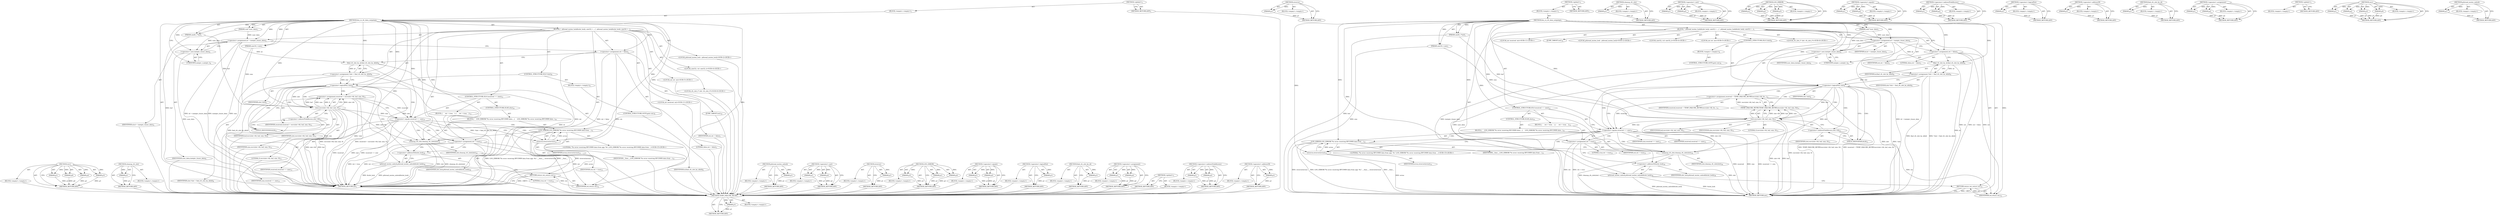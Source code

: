 digraph "pthread_mutex_unlock" {
vulnerable_118 [label=<(METHOD,recv)>];
vulnerable_119 [label=<(PARAM,p1)>];
vulnerable_120 [label=<(PARAM,p2)>];
vulnerable_121 [label=<(PARAM,p3)>];
vulnerable_122 [label=<(PARAM,p4)>];
vulnerable_123 [label=<(BLOCK,&lt;empty&gt;,&lt;empty&gt;)>];
vulnerable_124 [label=<(METHOD_RETURN,ANY)>];
vulnerable_145 [label=<(METHOD,cleanup_rfc_slot)>];
vulnerable_146 [label=<(PARAM,p1)>];
vulnerable_147 [label=<(BLOCK,&lt;empty&gt;,&lt;empty&gt;)>];
vulnerable_148 [label=<(METHOD_RETURN,ANY)>];
vulnerable_6 [label=<(METHOD,&lt;global&gt;)<SUB>1</SUB>>];
vulnerable_7 [label=<(BLOCK,&lt;empty&gt;,&lt;empty&gt;)<SUB>1</SUB>>];
vulnerable_8 [label=<(METHOD,bta_co_rfc_data_outgoing)<SUB>1</SUB>>];
vulnerable_9 [label=<(PARAM,void *user_data)<SUB>1</SUB>>];
vulnerable_10 [label=<(PARAM,uint8_t *buf)<SUB>1</SUB>>];
vulnerable_11 [label=<(PARAM,uint16_t size)<SUB>1</SUB>>];
vulnerable_12 [label=<(BLOCK,{
  pthread_mutex_lock(&amp;slot_lock);

 uint32_t ...,{
  pthread_mutex_lock(&amp;slot_lock);

 uint32_t ...)<SUB>1</SUB>>];
vulnerable_13 [label="<(LOCAL,pthread_mutex_lock : pthread_mutex_lock)<SUB>2</SUB>>"];
vulnerable_14 [label="<(LOCAL,uint32_t id: uint32_t)<SUB>4</SUB>>"];
vulnerable_15 [label=<(&lt;operator&gt;.assignment,id = (uintptr_t)user_data)<SUB>4</SUB>>];
vulnerable_16 [label=<(IDENTIFIER,id,id = (uintptr_t)user_data)<SUB>4</SUB>>];
vulnerable_17 [label=<(&lt;operator&gt;.cast,(uintptr_t)user_data)<SUB>4</SUB>>];
vulnerable_18 [label=<(UNKNOWN,uintptr_t,uintptr_t)<SUB>4</SUB>>];
vulnerable_19 [label=<(IDENTIFIER,user_data,(uintptr_t)user_data)<SUB>4</SUB>>];
vulnerable_20 [label="<(LOCAL,int ret: int)<SUB>5</SUB>>"];
vulnerable_21 [label=<(&lt;operator&gt;.assignment,ret = false)<SUB>5</SUB>>];
vulnerable_22 [label=<(IDENTIFIER,ret,ret = false)<SUB>5</SUB>>];
vulnerable_23 [label=<(LITERAL,false,ret = false)<SUB>5</SUB>>];
vulnerable_24 [label="<(LOCAL,rfc_slot_t* slot: rfc_slot_t*)<SUB>6</SUB>>"];
vulnerable_25 [label=<(&lt;operator&gt;.assignment,*slot = find_rfc_slot_by_id(id))<SUB>6</SUB>>];
vulnerable_26 [label=<(IDENTIFIER,slot,*slot = find_rfc_slot_by_id(id))<SUB>6</SUB>>];
vulnerable_27 [label=<(find_rfc_slot_by_id,find_rfc_slot_by_id(id))<SUB>6</SUB>>];
vulnerable_28 [label=<(IDENTIFIER,id,find_rfc_slot_by_id(id))<SUB>6</SUB>>];
vulnerable_29 [label=<(CONTROL_STRUCTURE,IF,if (!slot))<SUB>8</SUB>>];
vulnerable_30 [label=<(&lt;operator&gt;.logicalNot,!slot)<SUB>8</SUB>>];
vulnerable_31 [label=<(IDENTIFIER,slot,!slot)<SUB>8</SUB>>];
vulnerable_32 [label=<(BLOCK,&lt;empty&gt;,&lt;empty&gt;)<SUB>9</SUB>>];
vulnerable_33 [label=<(CONTROL_STRUCTURE,GOTO,goto out;)<SUB>9</SUB>>];
vulnerable_34 [label="<(LOCAL,int received: int)<SUB>11</SUB>>"];
vulnerable_35 [label=<(&lt;operator&gt;.assignment,received = recv(slot-&gt;fd, buf, size, 0))<SUB>11</SUB>>];
vulnerable_36 [label=<(IDENTIFIER,received,received = recv(slot-&gt;fd, buf, size, 0))<SUB>11</SUB>>];
vulnerable_37 [label=<(recv,recv(slot-&gt;fd, buf, size, 0))<SUB>11</SUB>>];
vulnerable_38 [label=<(&lt;operator&gt;.indirectFieldAccess,slot-&gt;fd)<SUB>11</SUB>>];
vulnerable_39 [label=<(IDENTIFIER,slot,recv(slot-&gt;fd, buf, size, 0))<SUB>11</SUB>>];
vulnerable_40 [label=<(FIELD_IDENTIFIER,fd,fd)<SUB>11</SUB>>];
vulnerable_41 [label=<(IDENTIFIER,buf,recv(slot-&gt;fd, buf, size, 0))<SUB>11</SUB>>];
vulnerable_42 [label=<(IDENTIFIER,size,recv(slot-&gt;fd, buf, size, 0))<SUB>11</SUB>>];
vulnerable_43 [label=<(LITERAL,0,recv(slot-&gt;fd, buf, size, 0))<SUB>11</SUB>>];
vulnerable_44 [label=<(CONTROL_STRUCTURE,IF,if (received == size))<SUB>12</SUB>>];
vulnerable_45 [label=<(&lt;operator&gt;.equals,received == size)<SUB>12</SUB>>];
vulnerable_46 [label=<(IDENTIFIER,received,received == size)<SUB>12</SUB>>];
vulnerable_47 [label=<(IDENTIFIER,size,received == size)<SUB>12</SUB>>];
vulnerable_48 [label=<(BLOCK,{
     ret = true;
   },{
     ret = true;
   })<SUB>12</SUB>>];
vulnerable_49 [label=<(&lt;operator&gt;.assignment,ret = true)<SUB>13</SUB>>];
vulnerable_50 [label=<(IDENTIFIER,ret,ret = true)<SUB>13</SUB>>];
vulnerable_51 [label=<(LITERAL,true,ret = true)<SUB>13</SUB>>];
vulnerable_52 [label=<(CONTROL_STRUCTURE,ELSE,else)<SUB>14</SUB>>];
vulnerable_53 [label=<(BLOCK,{
    LOG_ERROR(&quot;%s error receiving RFCOMM data...,{
    LOG_ERROR(&quot;%s error receiving RFCOMM data...)<SUB>14</SUB>>];
vulnerable_54 [label=<(LOG_ERROR,LOG_ERROR(&quot;%s error receiving RFCOMM data from ...)<SUB>15</SUB>>];
vulnerable_55 [label="<(LITERAL,&quot;%s error receiving RFCOMM data from app: %s&quot;,LOG_ERROR(&quot;%s error receiving RFCOMM data from ...)<SUB>15</SUB>>"];
vulnerable_56 [label=<(IDENTIFIER,__func__,LOG_ERROR(&quot;%s error receiving RFCOMM data from ...)<SUB>15</SUB>>];
vulnerable_57 [label=<(strerror,strerror(errno))<SUB>15</SUB>>];
vulnerable_58 [label=<(IDENTIFIER,errno,strerror(errno))<SUB>15</SUB>>];
vulnerable_59 [label=<(cleanup_rfc_slot,cleanup_rfc_slot(slot))<SUB>16</SUB>>];
vulnerable_60 [label=<(IDENTIFIER,slot,cleanup_rfc_slot(slot))<SUB>16</SUB>>];
vulnerable_61 [label=<(JUMP_TARGET,out)<SUB>19</SUB>>];
vulnerable_62 [label=<(pthread_mutex_unlock,pthread_mutex_unlock(&amp;slot_lock))<SUB>20</SUB>>];
vulnerable_63 [label=<(&lt;operator&gt;.addressOf,&amp;slot_lock)<SUB>20</SUB>>];
vulnerable_64 [label=<(IDENTIFIER,slot_lock,pthread_mutex_unlock(&amp;slot_lock))<SUB>20</SUB>>];
vulnerable_65 [label=<(RETURN,return ret;,return ret;)<SUB>21</SUB>>];
vulnerable_66 [label=<(IDENTIFIER,ret,return ret;)<SUB>21</SUB>>];
vulnerable_67 [label=<(METHOD_RETURN,int)<SUB>1</SUB>>];
vulnerable_69 [label=<(METHOD_RETURN,ANY)<SUB>1</SUB>>];
vulnerable_149 [label=<(METHOD,pthread_mutex_unlock)>];
vulnerable_150 [label=<(PARAM,p1)>];
vulnerable_151 [label=<(BLOCK,&lt;empty&gt;,&lt;empty&gt;)>];
vulnerable_152 [label=<(METHOD_RETURN,ANY)>];
vulnerable_105 [label=<(METHOD,&lt;operator&gt;.cast)>];
vulnerable_106 [label=<(PARAM,p1)>];
vulnerable_107 [label=<(PARAM,p2)>];
vulnerable_108 [label=<(BLOCK,&lt;empty&gt;,&lt;empty&gt;)>];
vulnerable_109 [label=<(METHOD_RETURN,ANY)>];
vulnerable_141 [label=<(METHOD,strerror)>];
vulnerable_142 [label=<(PARAM,p1)>];
vulnerable_143 [label=<(BLOCK,&lt;empty&gt;,&lt;empty&gt;)>];
vulnerable_144 [label=<(METHOD_RETURN,ANY)>];
vulnerable_135 [label=<(METHOD,LOG_ERROR)>];
vulnerable_136 [label=<(PARAM,p1)>];
vulnerable_137 [label=<(PARAM,p2)>];
vulnerable_138 [label=<(PARAM,p3)>];
vulnerable_139 [label=<(BLOCK,&lt;empty&gt;,&lt;empty&gt;)>];
vulnerable_140 [label=<(METHOD_RETURN,ANY)>];
vulnerable_130 [label=<(METHOD,&lt;operator&gt;.equals)>];
vulnerable_131 [label=<(PARAM,p1)>];
vulnerable_132 [label=<(PARAM,p2)>];
vulnerable_133 [label=<(BLOCK,&lt;empty&gt;,&lt;empty&gt;)>];
vulnerable_134 [label=<(METHOD_RETURN,ANY)>];
vulnerable_114 [label=<(METHOD,&lt;operator&gt;.logicalNot)>];
vulnerable_115 [label=<(PARAM,p1)>];
vulnerable_116 [label=<(BLOCK,&lt;empty&gt;,&lt;empty&gt;)>];
vulnerable_117 [label=<(METHOD_RETURN,ANY)>];
vulnerable_110 [label=<(METHOD,find_rfc_slot_by_id)>];
vulnerable_111 [label=<(PARAM,p1)>];
vulnerable_112 [label=<(BLOCK,&lt;empty&gt;,&lt;empty&gt;)>];
vulnerable_113 [label=<(METHOD_RETURN,ANY)>];
vulnerable_100 [label=<(METHOD,&lt;operator&gt;.assignment)>];
vulnerable_101 [label=<(PARAM,p1)>];
vulnerable_102 [label=<(PARAM,p2)>];
vulnerable_103 [label=<(BLOCK,&lt;empty&gt;,&lt;empty&gt;)>];
vulnerable_104 [label=<(METHOD_RETURN,ANY)>];
vulnerable_94 [label=<(METHOD,&lt;global&gt;)<SUB>1</SUB>>];
vulnerable_95 [label=<(BLOCK,&lt;empty&gt;,&lt;empty&gt;)>];
vulnerable_96 [label=<(METHOD_RETURN,ANY)>];
vulnerable_125 [label=<(METHOD,&lt;operator&gt;.indirectFieldAccess)>];
vulnerable_126 [label=<(PARAM,p1)>];
vulnerable_127 [label=<(PARAM,p2)>];
vulnerable_128 [label=<(BLOCK,&lt;empty&gt;,&lt;empty&gt;)>];
vulnerable_129 [label=<(METHOD_RETURN,ANY)>];
vulnerable_153 [label=<(METHOD,&lt;operator&gt;.addressOf)>];
vulnerable_154 [label=<(PARAM,p1)>];
vulnerable_155 [label=<(BLOCK,&lt;empty&gt;,&lt;empty&gt;)>];
vulnerable_156 [label=<(METHOD_RETURN,ANY)>];
fixed_119 [label=<(METHOD,TEMP_FAILURE_RETRY)>];
fixed_120 [label=<(PARAM,p1)>];
fixed_121 [label=<(BLOCK,&lt;empty&gt;,&lt;empty&gt;)>];
fixed_122 [label=<(METHOD_RETURN,ANY)>];
fixed_146 [label=<(METHOD,strerror)>];
fixed_147 [label=<(PARAM,p1)>];
fixed_148 [label=<(BLOCK,&lt;empty&gt;,&lt;empty&gt;)>];
fixed_149 [label=<(METHOD_RETURN,ANY)>];
fixed_6 [label=<(METHOD,&lt;global&gt;)<SUB>1</SUB>>];
fixed_7 [label=<(BLOCK,&lt;empty&gt;,&lt;empty&gt;)<SUB>1</SUB>>];
fixed_8 [label=<(METHOD,bta_co_rfc_data_outgoing)<SUB>1</SUB>>];
fixed_9 [label=<(PARAM,void *user_data)<SUB>1</SUB>>];
fixed_10 [label=<(PARAM,uint8_t *buf)<SUB>1</SUB>>];
fixed_11 [label=<(PARAM,uint16_t size)<SUB>1</SUB>>];
fixed_12 [label=<(BLOCK,{
  pthread_mutex_lock(&amp;slot_lock);

 uint32_t ...,{
  pthread_mutex_lock(&amp;slot_lock);

 uint32_t ...)<SUB>1</SUB>>];
fixed_13 [label="<(LOCAL,pthread_mutex_lock : pthread_mutex_lock)<SUB>2</SUB>>"];
fixed_14 [label="<(LOCAL,uint32_t id: uint32_t)<SUB>4</SUB>>"];
fixed_15 [label=<(&lt;operator&gt;.assignment,id = (uintptr_t)user_data)<SUB>4</SUB>>];
fixed_16 [label=<(IDENTIFIER,id,id = (uintptr_t)user_data)<SUB>4</SUB>>];
fixed_17 [label=<(&lt;operator&gt;.cast,(uintptr_t)user_data)<SUB>4</SUB>>];
fixed_18 [label=<(UNKNOWN,uintptr_t,uintptr_t)<SUB>4</SUB>>];
fixed_19 [label=<(IDENTIFIER,user_data,(uintptr_t)user_data)<SUB>4</SUB>>];
fixed_20 [label="<(LOCAL,int ret: int)<SUB>5</SUB>>"];
fixed_21 [label=<(&lt;operator&gt;.assignment,ret = false)<SUB>5</SUB>>];
fixed_22 [label=<(IDENTIFIER,ret,ret = false)<SUB>5</SUB>>];
fixed_23 [label=<(LITERAL,false,ret = false)<SUB>5</SUB>>];
fixed_24 [label="<(LOCAL,rfc_slot_t* slot: rfc_slot_t*)<SUB>6</SUB>>"];
fixed_25 [label=<(&lt;operator&gt;.assignment,*slot = find_rfc_slot_by_id(id))<SUB>6</SUB>>];
fixed_26 [label=<(IDENTIFIER,slot,*slot = find_rfc_slot_by_id(id))<SUB>6</SUB>>];
fixed_27 [label=<(find_rfc_slot_by_id,find_rfc_slot_by_id(id))<SUB>6</SUB>>];
fixed_28 [label=<(IDENTIFIER,id,find_rfc_slot_by_id(id))<SUB>6</SUB>>];
fixed_29 [label=<(CONTROL_STRUCTURE,IF,if (!slot))<SUB>8</SUB>>];
fixed_30 [label=<(&lt;operator&gt;.logicalNot,!slot)<SUB>8</SUB>>];
fixed_31 [label=<(IDENTIFIER,slot,!slot)<SUB>8</SUB>>];
fixed_32 [label=<(BLOCK,&lt;empty&gt;,&lt;empty&gt;)<SUB>9</SUB>>];
fixed_33 [label=<(CONTROL_STRUCTURE,GOTO,goto out;)<SUB>9</SUB>>];
fixed_34 [label="<(LOCAL,int received: int)<SUB>11</SUB>>"];
fixed_35 [label=<(&lt;operator&gt;.assignment,received = TEMP_FAILURE_RETRY(recv(slot-&gt;fd, bu...)<SUB>11</SUB>>];
fixed_36 [label=<(IDENTIFIER,received,received = TEMP_FAILURE_RETRY(recv(slot-&gt;fd, bu...)<SUB>11</SUB>>];
fixed_37 [label=<(TEMP_FAILURE_RETRY,TEMP_FAILURE_RETRY(recv(slot-&gt;fd, buf, size, 0)))<SUB>11</SUB>>];
fixed_38 [label=<(recv,recv(slot-&gt;fd, buf, size, 0))<SUB>11</SUB>>];
fixed_39 [label=<(&lt;operator&gt;.indirectFieldAccess,slot-&gt;fd)<SUB>11</SUB>>];
fixed_40 [label=<(IDENTIFIER,slot,recv(slot-&gt;fd, buf, size, 0))<SUB>11</SUB>>];
fixed_41 [label=<(FIELD_IDENTIFIER,fd,fd)<SUB>11</SUB>>];
fixed_42 [label=<(IDENTIFIER,buf,recv(slot-&gt;fd, buf, size, 0))<SUB>11</SUB>>];
fixed_43 [label=<(IDENTIFIER,size,recv(slot-&gt;fd, buf, size, 0))<SUB>11</SUB>>];
fixed_44 [label=<(LITERAL,0,recv(slot-&gt;fd, buf, size, 0))<SUB>11</SUB>>];
fixed_45 [label=<(CONTROL_STRUCTURE,IF,if (received == size))<SUB>12</SUB>>];
fixed_46 [label=<(&lt;operator&gt;.equals,received == size)<SUB>12</SUB>>];
fixed_47 [label=<(IDENTIFIER,received,received == size)<SUB>12</SUB>>];
fixed_48 [label=<(IDENTIFIER,size,received == size)<SUB>12</SUB>>];
fixed_49 [label=<(BLOCK,{
     ret = true;
   },{
     ret = true;
   })<SUB>12</SUB>>];
fixed_50 [label=<(&lt;operator&gt;.assignment,ret = true)<SUB>13</SUB>>];
fixed_51 [label=<(IDENTIFIER,ret,ret = true)<SUB>13</SUB>>];
fixed_52 [label=<(LITERAL,true,ret = true)<SUB>13</SUB>>];
fixed_53 [label=<(CONTROL_STRUCTURE,ELSE,else)<SUB>14</SUB>>];
fixed_54 [label=<(BLOCK,{
    LOG_ERROR(&quot;%s error receiving RFCOMM data...,{
    LOG_ERROR(&quot;%s error receiving RFCOMM data...)<SUB>14</SUB>>];
fixed_55 [label=<(LOG_ERROR,LOG_ERROR(&quot;%s error receiving RFCOMM data from ...)<SUB>15</SUB>>];
fixed_56 [label="<(LITERAL,&quot;%s error receiving RFCOMM data from app: %s&quot;,LOG_ERROR(&quot;%s error receiving RFCOMM data from ...)<SUB>15</SUB>>"];
fixed_57 [label=<(IDENTIFIER,__func__,LOG_ERROR(&quot;%s error receiving RFCOMM data from ...)<SUB>15</SUB>>];
fixed_58 [label=<(strerror,strerror(errno))<SUB>15</SUB>>];
fixed_59 [label=<(IDENTIFIER,errno,strerror(errno))<SUB>15</SUB>>];
fixed_60 [label=<(cleanup_rfc_slot,cleanup_rfc_slot(slot))<SUB>16</SUB>>];
fixed_61 [label=<(IDENTIFIER,slot,cleanup_rfc_slot(slot))<SUB>16</SUB>>];
fixed_62 [label=<(JUMP_TARGET,out)<SUB>19</SUB>>];
fixed_63 [label=<(pthread_mutex_unlock,pthread_mutex_unlock(&amp;slot_lock))<SUB>20</SUB>>];
fixed_64 [label=<(&lt;operator&gt;.addressOf,&amp;slot_lock)<SUB>20</SUB>>];
fixed_65 [label=<(IDENTIFIER,slot_lock,pthread_mutex_unlock(&amp;slot_lock))<SUB>20</SUB>>];
fixed_66 [label=<(RETURN,return ret;,return ret;)<SUB>21</SUB>>];
fixed_67 [label=<(IDENTIFIER,ret,return ret;)<SUB>21</SUB>>];
fixed_68 [label=<(METHOD_RETURN,int)<SUB>1</SUB>>];
fixed_70 [label=<(METHOD_RETURN,ANY)<SUB>1</SUB>>];
fixed_150 [label=<(METHOD,cleanup_rfc_slot)>];
fixed_151 [label=<(PARAM,p1)>];
fixed_152 [label=<(BLOCK,&lt;empty&gt;,&lt;empty&gt;)>];
fixed_153 [label=<(METHOD_RETURN,ANY)>];
fixed_106 [label=<(METHOD,&lt;operator&gt;.cast)>];
fixed_107 [label=<(PARAM,p1)>];
fixed_108 [label=<(PARAM,p2)>];
fixed_109 [label=<(BLOCK,&lt;empty&gt;,&lt;empty&gt;)>];
fixed_110 [label=<(METHOD_RETURN,ANY)>];
fixed_140 [label=<(METHOD,LOG_ERROR)>];
fixed_141 [label=<(PARAM,p1)>];
fixed_142 [label=<(PARAM,p2)>];
fixed_143 [label=<(PARAM,p3)>];
fixed_144 [label=<(BLOCK,&lt;empty&gt;,&lt;empty&gt;)>];
fixed_145 [label=<(METHOD_RETURN,ANY)>];
fixed_135 [label=<(METHOD,&lt;operator&gt;.equals)>];
fixed_136 [label=<(PARAM,p1)>];
fixed_137 [label=<(PARAM,p2)>];
fixed_138 [label=<(BLOCK,&lt;empty&gt;,&lt;empty&gt;)>];
fixed_139 [label=<(METHOD_RETURN,ANY)>];
fixed_130 [label=<(METHOD,&lt;operator&gt;.indirectFieldAccess)>];
fixed_131 [label=<(PARAM,p1)>];
fixed_132 [label=<(PARAM,p2)>];
fixed_133 [label=<(BLOCK,&lt;empty&gt;,&lt;empty&gt;)>];
fixed_134 [label=<(METHOD_RETURN,ANY)>];
fixed_115 [label=<(METHOD,&lt;operator&gt;.logicalNot)>];
fixed_116 [label=<(PARAM,p1)>];
fixed_117 [label=<(BLOCK,&lt;empty&gt;,&lt;empty&gt;)>];
fixed_118 [label=<(METHOD_RETURN,ANY)>];
fixed_158 [label=<(METHOD,&lt;operator&gt;.addressOf)>];
fixed_159 [label=<(PARAM,p1)>];
fixed_160 [label=<(BLOCK,&lt;empty&gt;,&lt;empty&gt;)>];
fixed_161 [label=<(METHOD_RETURN,ANY)>];
fixed_111 [label=<(METHOD,find_rfc_slot_by_id)>];
fixed_112 [label=<(PARAM,p1)>];
fixed_113 [label=<(BLOCK,&lt;empty&gt;,&lt;empty&gt;)>];
fixed_114 [label=<(METHOD_RETURN,ANY)>];
fixed_101 [label=<(METHOD,&lt;operator&gt;.assignment)>];
fixed_102 [label=<(PARAM,p1)>];
fixed_103 [label=<(PARAM,p2)>];
fixed_104 [label=<(BLOCK,&lt;empty&gt;,&lt;empty&gt;)>];
fixed_105 [label=<(METHOD_RETURN,ANY)>];
fixed_95 [label=<(METHOD,&lt;global&gt;)<SUB>1</SUB>>];
fixed_96 [label=<(BLOCK,&lt;empty&gt;,&lt;empty&gt;)>];
fixed_97 [label=<(METHOD_RETURN,ANY)>];
fixed_123 [label=<(METHOD,recv)>];
fixed_124 [label=<(PARAM,p1)>];
fixed_125 [label=<(PARAM,p2)>];
fixed_126 [label=<(PARAM,p3)>];
fixed_127 [label=<(PARAM,p4)>];
fixed_128 [label=<(BLOCK,&lt;empty&gt;,&lt;empty&gt;)>];
fixed_129 [label=<(METHOD_RETURN,ANY)>];
fixed_154 [label=<(METHOD,pthread_mutex_unlock)>];
fixed_155 [label=<(PARAM,p1)>];
fixed_156 [label=<(BLOCK,&lt;empty&gt;,&lt;empty&gt;)>];
fixed_157 [label=<(METHOD_RETURN,ANY)>];
vulnerable_118 -> vulnerable_119  [key=0, label="AST: "];
vulnerable_118 -> vulnerable_119  [key=1, label="DDG: "];
vulnerable_118 -> vulnerable_123  [key=0, label="AST: "];
vulnerable_118 -> vulnerable_120  [key=0, label="AST: "];
vulnerable_118 -> vulnerable_120  [key=1, label="DDG: "];
vulnerable_118 -> vulnerable_124  [key=0, label="AST: "];
vulnerable_118 -> vulnerable_124  [key=1, label="CFG: "];
vulnerable_118 -> vulnerable_121  [key=0, label="AST: "];
vulnerable_118 -> vulnerable_121  [key=1, label="DDG: "];
vulnerable_118 -> vulnerable_122  [key=0, label="AST: "];
vulnerable_118 -> vulnerable_122  [key=1, label="DDG: "];
vulnerable_119 -> vulnerable_124  [key=0, label="DDG: p1"];
vulnerable_120 -> vulnerable_124  [key=0, label="DDG: p2"];
vulnerable_121 -> vulnerable_124  [key=0, label="DDG: p3"];
vulnerable_122 -> vulnerable_124  [key=0, label="DDG: p4"];
vulnerable_123 -> fixed_119  [key=0];
vulnerable_124 -> fixed_119  [key=0];
vulnerable_145 -> vulnerable_146  [key=0, label="AST: "];
vulnerable_145 -> vulnerable_146  [key=1, label="DDG: "];
vulnerable_145 -> vulnerable_147  [key=0, label="AST: "];
vulnerable_145 -> vulnerable_148  [key=0, label="AST: "];
vulnerable_145 -> vulnerable_148  [key=1, label="CFG: "];
vulnerable_146 -> vulnerable_148  [key=0, label="DDG: p1"];
vulnerable_147 -> fixed_119  [key=0];
vulnerable_148 -> fixed_119  [key=0];
vulnerable_6 -> vulnerable_7  [key=0, label="AST: "];
vulnerable_6 -> vulnerable_69  [key=0, label="AST: "];
vulnerable_6 -> vulnerable_69  [key=1, label="CFG: "];
vulnerable_7 -> vulnerable_8  [key=0, label="AST: "];
vulnerable_8 -> vulnerable_9  [key=0, label="AST: "];
vulnerable_8 -> vulnerable_9  [key=1, label="DDG: "];
vulnerable_8 -> vulnerable_10  [key=0, label="AST: "];
vulnerable_8 -> vulnerable_10  [key=1, label="DDG: "];
vulnerable_8 -> vulnerable_11  [key=0, label="AST: "];
vulnerable_8 -> vulnerable_11  [key=1, label="DDG: "];
vulnerable_8 -> vulnerable_12  [key=0, label="AST: "];
vulnerable_8 -> vulnerable_67  [key=0, label="AST: "];
vulnerable_8 -> vulnerable_18  [key=0, label="CFG: "];
vulnerable_8 -> vulnerable_15  [key=0, label="DDG: "];
vulnerable_8 -> vulnerable_21  [key=0, label="DDG: "];
vulnerable_8 -> vulnerable_62  [key=0, label="DDG: "];
vulnerable_8 -> vulnerable_66  [key=0, label="DDG: "];
vulnerable_8 -> vulnerable_17  [key=0, label="DDG: "];
vulnerable_8 -> vulnerable_27  [key=0, label="DDG: "];
vulnerable_8 -> vulnerable_30  [key=0, label="DDG: "];
vulnerable_8 -> vulnerable_37  [key=0, label="DDG: "];
vulnerable_8 -> vulnerable_45  [key=0, label="DDG: "];
vulnerable_8 -> vulnerable_49  [key=0, label="DDG: "];
vulnerable_8 -> vulnerable_54  [key=0, label="DDG: "];
vulnerable_8 -> vulnerable_59  [key=0, label="DDG: "];
vulnerable_8 -> vulnerable_57  [key=0, label="DDG: "];
vulnerable_9 -> vulnerable_15  [key=0, label="DDG: user_data"];
vulnerable_9 -> vulnerable_17  [key=0, label="DDG: user_data"];
vulnerable_10 -> vulnerable_67  [key=0, label="DDG: buf"];
vulnerable_10 -> vulnerable_37  [key=0, label="DDG: buf"];
vulnerable_11 -> vulnerable_67  [key=0, label="DDG: size"];
vulnerable_11 -> vulnerable_37  [key=0, label="DDG: size"];
vulnerable_12 -> vulnerable_13  [key=0, label="AST: "];
vulnerable_12 -> vulnerable_14  [key=0, label="AST: "];
vulnerable_12 -> vulnerable_15  [key=0, label="AST: "];
vulnerable_12 -> vulnerable_20  [key=0, label="AST: "];
vulnerable_12 -> vulnerable_21  [key=0, label="AST: "];
vulnerable_12 -> vulnerable_24  [key=0, label="AST: "];
vulnerable_12 -> vulnerable_25  [key=0, label="AST: "];
vulnerable_12 -> vulnerable_29  [key=0, label="AST: "];
vulnerable_12 -> vulnerable_34  [key=0, label="AST: "];
vulnerable_12 -> vulnerable_35  [key=0, label="AST: "];
vulnerable_12 -> vulnerable_44  [key=0, label="AST: "];
vulnerable_12 -> vulnerable_61  [key=0, label="AST: "];
vulnerable_12 -> vulnerable_62  [key=0, label="AST: "];
vulnerable_12 -> vulnerable_65  [key=0, label="AST: "];
vulnerable_13 -> fixed_119  [key=0];
vulnerable_14 -> fixed_119  [key=0];
vulnerable_15 -> vulnerable_16  [key=0, label="AST: "];
vulnerable_15 -> vulnerable_17  [key=0, label="AST: "];
vulnerable_15 -> vulnerable_21  [key=0, label="CFG: "];
vulnerable_15 -> vulnerable_67  [key=0, label="DDG: (uintptr_t)user_data"];
vulnerable_15 -> vulnerable_67  [key=1, label="DDG: id = (uintptr_t)user_data"];
vulnerable_15 -> vulnerable_27  [key=0, label="DDG: id"];
vulnerable_16 -> fixed_119  [key=0];
vulnerable_17 -> vulnerable_18  [key=0, label="AST: "];
vulnerable_17 -> vulnerable_19  [key=0, label="AST: "];
vulnerable_17 -> vulnerable_15  [key=0, label="CFG: "];
vulnerable_17 -> vulnerable_67  [key=0, label="DDG: user_data"];
vulnerable_18 -> vulnerable_17  [key=0, label="CFG: "];
vulnerable_19 -> fixed_119  [key=0];
vulnerable_20 -> fixed_119  [key=0];
vulnerable_21 -> vulnerable_22  [key=0, label="AST: "];
vulnerable_21 -> vulnerable_23  [key=0, label="AST: "];
vulnerable_21 -> vulnerable_27  [key=0, label="CFG: "];
vulnerable_21 -> vulnerable_67  [key=0, label="DDG: ret"];
vulnerable_21 -> vulnerable_67  [key=1, label="DDG: ret = false"];
vulnerable_21 -> vulnerable_66  [key=0, label="DDG: ret"];
vulnerable_22 -> fixed_119  [key=0];
vulnerable_23 -> fixed_119  [key=0];
vulnerable_24 -> fixed_119  [key=0];
vulnerable_25 -> vulnerable_26  [key=0, label="AST: "];
vulnerable_25 -> vulnerable_27  [key=0, label="AST: "];
vulnerable_25 -> vulnerable_30  [key=0, label="CFG: "];
vulnerable_25 -> vulnerable_30  [key=1, label="DDG: slot"];
vulnerable_25 -> vulnerable_67  [key=0, label="DDG: find_rfc_slot_by_id(id)"];
vulnerable_25 -> vulnerable_67  [key=1, label="DDG: *slot = find_rfc_slot_by_id(id)"];
vulnerable_26 -> fixed_119  [key=0];
vulnerable_27 -> vulnerable_28  [key=0, label="AST: "];
vulnerable_27 -> vulnerable_25  [key=0, label="CFG: "];
vulnerable_27 -> vulnerable_25  [key=1, label="DDG: id"];
vulnerable_27 -> vulnerable_67  [key=0, label="DDG: id"];
vulnerable_28 -> fixed_119  [key=0];
vulnerable_29 -> vulnerable_30  [key=0, label="AST: "];
vulnerable_29 -> vulnerable_32  [key=0, label="AST: "];
vulnerable_30 -> vulnerable_31  [key=0, label="AST: "];
vulnerable_30 -> vulnerable_63  [key=0, label="CFG: "];
vulnerable_30 -> vulnerable_40  [key=0, label="CFG: "];
vulnerable_30 -> vulnerable_40  [key=1, label="CDG: "];
vulnerable_30 -> vulnerable_67  [key=0, label="DDG: slot"];
vulnerable_30 -> vulnerable_67  [key=1, label="DDG: !slot"];
vulnerable_30 -> vulnerable_37  [key=0, label="DDG: slot"];
vulnerable_30 -> vulnerable_37  [key=1, label="CDG: "];
vulnerable_30 -> vulnerable_59  [key=0, label="DDG: slot"];
vulnerable_30 -> vulnerable_35  [key=0, label="CDG: "];
vulnerable_30 -> vulnerable_38  [key=0, label="CDG: "];
vulnerable_30 -> vulnerable_45  [key=0, label="CDG: "];
vulnerable_31 -> fixed_119  [key=0];
vulnerable_32 -> vulnerable_33  [key=0, label="AST: "];
vulnerable_33 -> fixed_119  [key=0];
vulnerable_34 -> fixed_119  [key=0];
vulnerable_35 -> vulnerable_36  [key=0, label="AST: "];
vulnerable_35 -> vulnerable_37  [key=0, label="AST: "];
vulnerable_35 -> vulnerable_45  [key=0, label="CFG: "];
vulnerable_35 -> vulnerable_45  [key=1, label="DDG: received"];
vulnerable_35 -> vulnerable_67  [key=0, label="DDG: recv(slot-&gt;fd, buf, size, 0)"];
vulnerable_35 -> vulnerable_67  [key=1, label="DDG: received = recv(slot-&gt;fd, buf, size, 0)"];
vulnerable_36 -> fixed_119  [key=0];
vulnerable_37 -> vulnerable_38  [key=0, label="AST: "];
vulnerable_37 -> vulnerable_41  [key=0, label="AST: "];
vulnerable_37 -> vulnerable_42  [key=0, label="AST: "];
vulnerable_37 -> vulnerable_43  [key=0, label="AST: "];
vulnerable_37 -> vulnerable_35  [key=0, label="CFG: "];
vulnerable_37 -> vulnerable_35  [key=1, label="DDG: slot-&gt;fd"];
vulnerable_37 -> vulnerable_35  [key=2, label="DDG: buf"];
vulnerable_37 -> vulnerable_35  [key=3, label="DDG: size"];
vulnerable_37 -> vulnerable_35  [key=4, label="DDG: 0"];
vulnerable_37 -> vulnerable_67  [key=0, label="DDG: slot-&gt;fd"];
vulnerable_37 -> vulnerable_67  [key=1, label="DDG: buf"];
vulnerable_37 -> vulnerable_45  [key=0, label="DDG: size"];
vulnerable_37 -> vulnerable_59  [key=0, label="DDG: slot-&gt;fd"];
vulnerable_38 -> vulnerable_39  [key=0, label="AST: "];
vulnerable_38 -> vulnerable_40  [key=0, label="AST: "];
vulnerable_38 -> vulnerable_37  [key=0, label="CFG: "];
vulnerable_39 -> fixed_119  [key=0];
vulnerable_40 -> vulnerable_38  [key=0, label="CFG: "];
vulnerable_41 -> fixed_119  [key=0];
vulnerable_42 -> fixed_119  [key=0];
vulnerable_43 -> fixed_119  [key=0];
vulnerable_44 -> vulnerable_45  [key=0, label="AST: "];
vulnerable_44 -> vulnerable_48  [key=0, label="AST: "];
vulnerable_44 -> vulnerable_52  [key=0, label="AST: "];
vulnerable_45 -> vulnerable_46  [key=0, label="AST: "];
vulnerable_45 -> vulnerable_47  [key=0, label="AST: "];
vulnerable_45 -> vulnerable_49  [key=0, label="CFG: "];
vulnerable_45 -> vulnerable_49  [key=1, label="CDG: "];
vulnerable_45 -> vulnerable_57  [key=0, label="CFG: "];
vulnerable_45 -> vulnerable_57  [key=1, label="CDG: "];
vulnerable_45 -> vulnerable_67  [key=0, label="DDG: received"];
vulnerable_45 -> vulnerable_67  [key=1, label="DDG: size"];
vulnerable_45 -> vulnerable_67  [key=2, label="DDG: received == size"];
vulnerable_45 -> vulnerable_59  [key=0, label="CDG: "];
vulnerable_45 -> vulnerable_54  [key=0, label="CDG: "];
vulnerable_46 -> fixed_119  [key=0];
vulnerable_47 -> fixed_119  [key=0];
vulnerable_48 -> vulnerable_49  [key=0, label="AST: "];
vulnerable_49 -> vulnerable_50  [key=0, label="AST: "];
vulnerable_49 -> vulnerable_51  [key=0, label="AST: "];
vulnerable_49 -> vulnerable_63  [key=0, label="CFG: "];
vulnerable_49 -> vulnerable_67  [key=0, label="DDG: ret"];
vulnerable_49 -> vulnerable_67  [key=1, label="DDG: ret = true"];
vulnerable_49 -> vulnerable_66  [key=0, label="DDG: ret"];
vulnerable_50 -> fixed_119  [key=0];
vulnerable_51 -> fixed_119  [key=0];
vulnerable_52 -> vulnerable_53  [key=0, label="AST: "];
vulnerable_53 -> vulnerable_54  [key=0, label="AST: "];
vulnerable_53 -> vulnerable_59  [key=0, label="AST: "];
vulnerable_54 -> vulnerable_55  [key=0, label="AST: "];
vulnerable_54 -> vulnerable_56  [key=0, label="AST: "];
vulnerable_54 -> vulnerable_57  [key=0, label="AST: "];
vulnerable_54 -> vulnerable_59  [key=0, label="CFG: "];
vulnerable_54 -> vulnerable_67  [key=0, label="DDG: strerror(errno)"];
vulnerable_54 -> vulnerable_67  [key=1, label="DDG: LOG_ERROR(&quot;%s error receiving RFCOMM data from app: %s&quot;, __func__, strerror(errno))"];
vulnerable_54 -> vulnerable_67  [key=2, label="DDG: __func__"];
vulnerable_55 -> fixed_119  [key=0];
vulnerable_56 -> fixed_119  [key=0];
vulnerable_57 -> vulnerable_58  [key=0, label="AST: "];
vulnerable_57 -> vulnerable_54  [key=0, label="CFG: "];
vulnerable_57 -> vulnerable_54  [key=1, label="DDG: errno"];
vulnerable_57 -> vulnerable_67  [key=0, label="DDG: errno"];
vulnerable_58 -> fixed_119  [key=0];
vulnerable_59 -> vulnerable_60  [key=0, label="AST: "];
vulnerable_59 -> vulnerable_63  [key=0, label="CFG: "];
vulnerable_59 -> vulnerable_67  [key=0, label="DDG: slot"];
vulnerable_59 -> vulnerable_67  [key=1, label="DDG: cleanup_rfc_slot(slot)"];
vulnerable_60 -> fixed_119  [key=0];
vulnerable_61 -> fixed_119  [key=0];
vulnerable_62 -> vulnerable_63  [key=0, label="AST: "];
vulnerable_62 -> vulnerable_65  [key=0, label="CFG: "];
vulnerable_62 -> vulnerable_67  [key=0, label="DDG: &amp;slot_lock"];
vulnerable_62 -> vulnerable_67  [key=1, label="DDG: pthread_mutex_unlock(&amp;slot_lock)"];
vulnerable_63 -> vulnerable_64  [key=0, label="AST: "];
vulnerable_63 -> vulnerable_62  [key=0, label="CFG: "];
vulnerable_64 -> fixed_119  [key=0];
vulnerable_65 -> vulnerable_66  [key=0, label="AST: "];
vulnerable_65 -> vulnerable_67  [key=0, label="CFG: "];
vulnerable_65 -> vulnerable_67  [key=1, label="DDG: &lt;RET&gt;"];
vulnerable_66 -> vulnerable_65  [key=0, label="DDG: ret"];
vulnerable_67 -> fixed_119  [key=0];
vulnerable_69 -> fixed_119  [key=0];
vulnerable_149 -> vulnerable_150  [key=0, label="AST: "];
vulnerable_149 -> vulnerable_150  [key=1, label="DDG: "];
vulnerable_149 -> vulnerable_151  [key=0, label="AST: "];
vulnerable_149 -> vulnerable_152  [key=0, label="AST: "];
vulnerable_149 -> vulnerable_152  [key=1, label="CFG: "];
vulnerable_150 -> vulnerable_152  [key=0, label="DDG: p1"];
vulnerable_151 -> fixed_119  [key=0];
vulnerable_152 -> fixed_119  [key=0];
vulnerable_105 -> vulnerable_106  [key=0, label="AST: "];
vulnerable_105 -> vulnerable_106  [key=1, label="DDG: "];
vulnerable_105 -> vulnerable_108  [key=0, label="AST: "];
vulnerable_105 -> vulnerable_107  [key=0, label="AST: "];
vulnerable_105 -> vulnerable_107  [key=1, label="DDG: "];
vulnerable_105 -> vulnerable_109  [key=0, label="AST: "];
vulnerable_105 -> vulnerable_109  [key=1, label="CFG: "];
vulnerable_106 -> vulnerable_109  [key=0, label="DDG: p1"];
vulnerable_107 -> vulnerable_109  [key=0, label="DDG: p2"];
vulnerable_108 -> fixed_119  [key=0];
vulnerable_109 -> fixed_119  [key=0];
vulnerable_141 -> vulnerable_142  [key=0, label="AST: "];
vulnerable_141 -> vulnerable_142  [key=1, label="DDG: "];
vulnerable_141 -> vulnerable_143  [key=0, label="AST: "];
vulnerable_141 -> vulnerable_144  [key=0, label="AST: "];
vulnerable_141 -> vulnerable_144  [key=1, label="CFG: "];
vulnerable_142 -> vulnerable_144  [key=0, label="DDG: p1"];
vulnerable_143 -> fixed_119  [key=0];
vulnerable_144 -> fixed_119  [key=0];
vulnerable_135 -> vulnerable_136  [key=0, label="AST: "];
vulnerable_135 -> vulnerable_136  [key=1, label="DDG: "];
vulnerable_135 -> vulnerable_139  [key=0, label="AST: "];
vulnerable_135 -> vulnerable_137  [key=0, label="AST: "];
vulnerable_135 -> vulnerable_137  [key=1, label="DDG: "];
vulnerable_135 -> vulnerable_140  [key=0, label="AST: "];
vulnerable_135 -> vulnerable_140  [key=1, label="CFG: "];
vulnerable_135 -> vulnerable_138  [key=0, label="AST: "];
vulnerable_135 -> vulnerable_138  [key=1, label="DDG: "];
vulnerable_136 -> vulnerable_140  [key=0, label="DDG: p1"];
vulnerable_137 -> vulnerable_140  [key=0, label="DDG: p2"];
vulnerable_138 -> vulnerable_140  [key=0, label="DDG: p3"];
vulnerable_139 -> fixed_119  [key=0];
vulnerable_140 -> fixed_119  [key=0];
vulnerable_130 -> vulnerable_131  [key=0, label="AST: "];
vulnerable_130 -> vulnerable_131  [key=1, label="DDG: "];
vulnerable_130 -> vulnerable_133  [key=0, label="AST: "];
vulnerable_130 -> vulnerable_132  [key=0, label="AST: "];
vulnerable_130 -> vulnerable_132  [key=1, label="DDG: "];
vulnerable_130 -> vulnerable_134  [key=0, label="AST: "];
vulnerable_130 -> vulnerable_134  [key=1, label="CFG: "];
vulnerable_131 -> vulnerable_134  [key=0, label="DDG: p1"];
vulnerable_132 -> vulnerable_134  [key=0, label="DDG: p2"];
vulnerable_133 -> fixed_119  [key=0];
vulnerable_134 -> fixed_119  [key=0];
vulnerable_114 -> vulnerable_115  [key=0, label="AST: "];
vulnerable_114 -> vulnerable_115  [key=1, label="DDG: "];
vulnerable_114 -> vulnerable_116  [key=0, label="AST: "];
vulnerable_114 -> vulnerable_117  [key=0, label="AST: "];
vulnerable_114 -> vulnerable_117  [key=1, label="CFG: "];
vulnerable_115 -> vulnerable_117  [key=0, label="DDG: p1"];
vulnerable_116 -> fixed_119  [key=0];
vulnerable_117 -> fixed_119  [key=0];
vulnerable_110 -> vulnerable_111  [key=0, label="AST: "];
vulnerable_110 -> vulnerable_111  [key=1, label="DDG: "];
vulnerable_110 -> vulnerable_112  [key=0, label="AST: "];
vulnerable_110 -> vulnerable_113  [key=0, label="AST: "];
vulnerable_110 -> vulnerable_113  [key=1, label="CFG: "];
vulnerable_111 -> vulnerable_113  [key=0, label="DDG: p1"];
vulnerable_112 -> fixed_119  [key=0];
vulnerable_113 -> fixed_119  [key=0];
vulnerable_100 -> vulnerable_101  [key=0, label="AST: "];
vulnerable_100 -> vulnerable_101  [key=1, label="DDG: "];
vulnerable_100 -> vulnerable_103  [key=0, label="AST: "];
vulnerable_100 -> vulnerable_102  [key=0, label="AST: "];
vulnerable_100 -> vulnerable_102  [key=1, label="DDG: "];
vulnerable_100 -> vulnerable_104  [key=0, label="AST: "];
vulnerable_100 -> vulnerable_104  [key=1, label="CFG: "];
vulnerable_101 -> vulnerable_104  [key=0, label="DDG: p1"];
vulnerable_102 -> vulnerable_104  [key=0, label="DDG: p2"];
vulnerable_103 -> fixed_119  [key=0];
vulnerable_104 -> fixed_119  [key=0];
vulnerable_94 -> vulnerable_95  [key=0, label="AST: "];
vulnerable_94 -> vulnerable_96  [key=0, label="AST: "];
vulnerable_94 -> vulnerable_96  [key=1, label="CFG: "];
vulnerable_95 -> fixed_119  [key=0];
vulnerable_96 -> fixed_119  [key=0];
vulnerable_125 -> vulnerable_126  [key=0, label="AST: "];
vulnerable_125 -> vulnerable_126  [key=1, label="DDG: "];
vulnerable_125 -> vulnerable_128  [key=0, label="AST: "];
vulnerable_125 -> vulnerable_127  [key=0, label="AST: "];
vulnerable_125 -> vulnerable_127  [key=1, label="DDG: "];
vulnerable_125 -> vulnerable_129  [key=0, label="AST: "];
vulnerable_125 -> vulnerable_129  [key=1, label="CFG: "];
vulnerable_126 -> vulnerable_129  [key=0, label="DDG: p1"];
vulnerable_127 -> vulnerable_129  [key=0, label="DDG: p2"];
vulnerable_128 -> fixed_119  [key=0];
vulnerable_129 -> fixed_119  [key=0];
vulnerable_153 -> vulnerable_154  [key=0, label="AST: "];
vulnerable_153 -> vulnerable_154  [key=1, label="DDG: "];
vulnerable_153 -> vulnerable_155  [key=0, label="AST: "];
vulnerable_153 -> vulnerable_156  [key=0, label="AST: "];
vulnerable_153 -> vulnerable_156  [key=1, label="CFG: "];
vulnerable_154 -> vulnerable_156  [key=0, label="DDG: p1"];
vulnerable_155 -> fixed_119  [key=0];
vulnerable_156 -> fixed_119  [key=0];
fixed_119 -> fixed_120  [key=0, label="AST: "];
fixed_119 -> fixed_120  [key=1, label="DDG: "];
fixed_119 -> fixed_121  [key=0, label="AST: "];
fixed_119 -> fixed_122  [key=0, label="AST: "];
fixed_119 -> fixed_122  [key=1, label="CFG: "];
fixed_120 -> fixed_122  [key=0, label="DDG: p1"];
fixed_146 -> fixed_147  [key=0, label="AST: "];
fixed_146 -> fixed_147  [key=1, label="DDG: "];
fixed_146 -> fixed_148  [key=0, label="AST: "];
fixed_146 -> fixed_149  [key=0, label="AST: "];
fixed_146 -> fixed_149  [key=1, label="CFG: "];
fixed_147 -> fixed_149  [key=0, label="DDG: p1"];
fixed_6 -> fixed_7  [key=0, label="AST: "];
fixed_6 -> fixed_70  [key=0, label="AST: "];
fixed_6 -> fixed_70  [key=1, label="CFG: "];
fixed_7 -> fixed_8  [key=0, label="AST: "];
fixed_8 -> fixed_9  [key=0, label="AST: "];
fixed_8 -> fixed_9  [key=1, label="DDG: "];
fixed_8 -> fixed_10  [key=0, label="AST: "];
fixed_8 -> fixed_10  [key=1, label="DDG: "];
fixed_8 -> fixed_11  [key=0, label="AST: "];
fixed_8 -> fixed_11  [key=1, label="DDG: "];
fixed_8 -> fixed_12  [key=0, label="AST: "];
fixed_8 -> fixed_68  [key=0, label="AST: "];
fixed_8 -> fixed_18  [key=0, label="CFG: "];
fixed_8 -> fixed_15  [key=0, label="DDG: "];
fixed_8 -> fixed_21  [key=0, label="DDG: "];
fixed_8 -> fixed_63  [key=0, label="DDG: "];
fixed_8 -> fixed_67  [key=0, label="DDG: "];
fixed_8 -> fixed_17  [key=0, label="DDG: "];
fixed_8 -> fixed_27  [key=0, label="DDG: "];
fixed_8 -> fixed_30  [key=0, label="DDG: "];
fixed_8 -> fixed_46  [key=0, label="DDG: "];
fixed_8 -> fixed_50  [key=0, label="DDG: "];
fixed_8 -> fixed_38  [key=0, label="DDG: "];
fixed_8 -> fixed_55  [key=0, label="DDG: "];
fixed_8 -> fixed_60  [key=0, label="DDG: "];
fixed_8 -> fixed_58  [key=0, label="DDG: "];
fixed_9 -> fixed_15  [key=0, label="DDG: user_data"];
fixed_9 -> fixed_17  [key=0, label="DDG: user_data"];
fixed_10 -> fixed_68  [key=0, label="DDG: buf"];
fixed_10 -> fixed_38  [key=0, label="DDG: buf"];
fixed_11 -> fixed_68  [key=0, label="DDG: size"];
fixed_11 -> fixed_38  [key=0, label="DDG: size"];
fixed_12 -> fixed_13  [key=0, label="AST: "];
fixed_12 -> fixed_14  [key=0, label="AST: "];
fixed_12 -> fixed_15  [key=0, label="AST: "];
fixed_12 -> fixed_20  [key=0, label="AST: "];
fixed_12 -> fixed_21  [key=0, label="AST: "];
fixed_12 -> fixed_24  [key=0, label="AST: "];
fixed_12 -> fixed_25  [key=0, label="AST: "];
fixed_12 -> fixed_29  [key=0, label="AST: "];
fixed_12 -> fixed_34  [key=0, label="AST: "];
fixed_12 -> fixed_35  [key=0, label="AST: "];
fixed_12 -> fixed_45  [key=0, label="AST: "];
fixed_12 -> fixed_62  [key=0, label="AST: "];
fixed_12 -> fixed_63  [key=0, label="AST: "];
fixed_12 -> fixed_66  [key=0, label="AST: "];
fixed_15 -> fixed_16  [key=0, label="AST: "];
fixed_15 -> fixed_17  [key=0, label="AST: "];
fixed_15 -> fixed_21  [key=0, label="CFG: "];
fixed_15 -> fixed_68  [key=0, label="DDG: (uintptr_t)user_data"];
fixed_15 -> fixed_68  [key=1, label="DDG: id = (uintptr_t)user_data"];
fixed_15 -> fixed_27  [key=0, label="DDG: id"];
fixed_17 -> fixed_18  [key=0, label="AST: "];
fixed_17 -> fixed_19  [key=0, label="AST: "];
fixed_17 -> fixed_15  [key=0, label="CFG: "];
fixed_17 -> fixed_68  [key=0, label="DDG: user_data"];
fixed_18 -> fixed_17  [key=0, label="CFG: "];
fixed_21 -> fixed_22  [key=0, label="AST: "];
fixed_21 -> fixed_23  [key=0, label="AST: "];
fixed_21 -> fixed_27  [key=0, label="CFG: "];
fixed_21 -> fixed_68  [key=0, label="DDG: ret"];
fixed_21 -> fixed_68  [key=1, label="DDG: ret = false"];
fixed_21 -> fixed_67  [key=0, label="DDG: ret"];
fixed_25 -> fixed_26  [key=0, label="AST: "];
fixed_25 -> fixed_27  [key=0, label="AST: "];
fixed_25 -> fixed_30  [key=0, label="CFG: "];
fixed_25 -> fixed_30  [key=1, label="DDG: slot"];
fixed_25 -> fixed_68  [key=0, label="DDG: find_rfc_slot_by_id(id)"];
fixed_25 -> fixed_68  [key=1, label="DDG: *slot = find_rfc_slot_by_id(id)"];
fixed_27 -> fixed_28  [key=0, label="AST: "];
fixed_27 -> fixed_25  [key=0, label="CFG: "];
fixed_27 -> fixed_25  [key=1, label="DDG: id"];
fixed_27 -> fixed_68  [key=0, label="DDG: id"];
fixed_29 -> fixed_30  [key=0, label="AST: "];
fixed_29 -> fixed_32  [key=0, label="AST: "];
fixed_30 -> fixed_31  [key=0, label="AST: "];
fixed_30 -> fixed_64  [key=0, label="CFG: "];
fixed_30 -> fixed_41  [key=0, label="CFG: "];
fixed_30 -> fixed_41  [key=1, label="CDG: "];
fixed_30 -> fixed_68  [key=0, label="DDG: slot"];
fixed_30 -> fixed_68  [key=1, label="DDG: !slot"];
fixed_30 -> fixed_38  [key=0, label="DDG: slot"];
fixed_30 -> fixed_38  [key=1, label="CDG: "];
fixed_30 -> fixed_60  [key=0, label="DDG: slot"];
fixed_30 -> fixed_37  [key=0, label="CDG: "];
fixed_30 -> fixed_46  [key=0, label="CDG: "];
fixed_30 -> fixed_35  [key=0, label="CDG: "];
fixed_30 -> fixed_39  [key=0, label="CDG: "];
fixed_32 -> fixed_33  [key=0, label="AST: "];
fixed_35 -> fixed_36  [key=0, label="AST: "];
fixed_35 -> fixed_37  [key=0, label="AST: "];
fixed_35 -> fixed_46  [key=0, label="CFG: "];
fixed_35 -> fixed_46  [key=1, label="DDG: received"];
fixed_35 -> fixed_68  [key=0, label="DDG: TEMP_FAILURE_RETRY(recv(slot-&gt;fd, buf, size, 0))"];
fixed_35 -> fixed_68  [key=1, label="DDG: received = TEMP_FAILURE_RETRY(recv(slot-&gt;fd, buf, size, 0))"];
fixed_37 -> fixed_38  [key=0, label="AST: "];
fixed_37 -> fixed_35  [key=0, label="CFG: "];
fixed_37 -> fixed_35  [key=1, label="DDG: recv(slot-&gt;fd, buf, size, 0)"];
fixed_37 -> fixed_68  [key=0, label="DDG: recv(slot-&gt;fd, buf, size, 0)"];
fixed_38 -> fixed_39  [key=0, label="AST: "];
fixed_38 -> fixed_42  [key=0, label="AST: "];
fixed_38 -> fixed_43  [key=0, label="AST: "];
fixed_38 -> fixed_44  [key=0, label="AST: "];
fixed_38 -> fixed_37  [key=0, label="CFG: "];
fixed_38 -> fixed_37  [key=1, label="DDG: slot-&gt;fd"];
fixed_38 -> fixed_37  [key=2, label="DDG: buf"];
fixed_38 -> fixed_37  [key=3, label="DDG: size"];
fixed_38 -> fixed_37  [key=4, label="DDG: 0"];
fixed_38 -> fixed_68  [key=0, label="DDG: slot-&gt;fd"];
fixed_38 -> fixed_68  [key=1, label="DDG: buf"];
fixed_38 -> fixed_46  [key=0, label="DDG: size"];
fixed_38 -> fixed_60  [key=0, label="DDG: slot-&gt;fd"];
fixed_39 -> fixed_40  [key=0, label="AST: "];
fixed_39 -> fixed_41  [key=0, label="AST: "];
fixed_39 -> fixed_38  [key=0, label="CFG: "];
fixed_41 -> fixed_39  [key=0, label="CFG: "];
fixed_45 -> fixed_46  [key=0, label="AST: "];
fixed_45 -> fixed_49  [key=0, label="AST: "];
fixed_45 -> fixed_53  [key=0, label="AST: "];
fixed_46 -> fixed_47  [key=0, label="AST: "];
fixed_46 -> fixed_48  [key=0, label="AST: "];
fixed_46 -> fixed_50  [key=0, label="CFG: "];
fixed_46 -> fixed_50  [key=1, label="CDG: "];
fixed_46 -> fixed_58  [key=0, label="CFG: "];
fixed_46 -> fixed_58  [key=1, label="CDG: "];
fixed_46 -> fixed_68  [key=0, label="DDG: received"];
fixed_46 -> fixed_68  [key=1, label="DDG: size"];
fixed_46 -> fixed_68  [key=2, label="DDG: received == size"];
fixed_46 -> fixed_60  [key=0, label="CDG: "];
fixed_46 -> fixed_55  [key=0, label="CDG: "];
fixed_49 -> fixed_50  [key=0, label="AST: "];
fixed_50 -> fixed_51  [key=0, label="AST: "];
fixed_50 -> fixed_52  [key=0, label="AST: "];
fixed_50 -> fixed_64  [key=0, label="CFG: "];
fixed_50 -> fixed_68  [key=0, label="DDG: ret"];
fixed_50 -> fixed_68  [key=1, label="DDG: ret = true"];
fixed_50 -> fixed_67  [key=0, label="DDG: ret"];
fixed_53 -> fixed_54  [key=0, label="AST: "];
fixed_54 -> fixed_55  [key=0, label="AST: "];
fixed_54 -> fixed_60  [key=0, label="AST: "];
fixed_55 -> fixed_56  [key=0, label="AST: "];
fixed_55 -> fixed_57  [key=0, label="AST: "];
fixed_55 -> fixed_58  [key=0, label="AST: "];
fixed_55 -> fixed_60  [key=0, label="CFG: "];
fixed_55 -> fixed_68  [key=0, label="DDG: strerror(errno)"];
fixed_55 -> fixed_68  [key=1, label="DDG: LOG_ERROR(&quot;%s error receiving RFCOMM data from app: %s&quot;, __func__, strerror(errno))"];
fixed_55 -> fixed_68  [key=2, label="DDG: __func__"];
fixed_58 -> fixed_59  [key=0, label="AST: "];
fixed_58 -> fixed_55  [key=0, label="CFG: "];
fixed_58 -> fixed_55  [key=1, label="DDG: errno"];
fixed_58 -> fixed_68  [key=0, label="DDG: errno"];
fixed_60 -> fixed_61  [key=0, label="AST: "];
fixed_60 -> fixed_64  [key=0, label="CFG: "];
fixed_60 -> fixed_68  [key=0, label="DDG: slot"];
fixed_60 -> fixed_68  [key=1, label="DDG: cleanup_rfc_slot(slot)"];
fixed_63 -> fixed_64  [key=0, label="AST: "];
fixed_63 -> fixed_66  [key=0, label="CFG: "];
fixed_63 -> fixed_68  [key=0, label="DDG: &amp;slot_lock"];
fixed_63 -> fixed_68  [key=1, label="DDG: pthread_mutex_unlock(&amp;slot_lock)"];
fixed_64 -> fixed_65  [key=0, label="AST: "];
fixed_64 -> fixed_63  [key=0, label="CFG: "];
fixed_66 -> fixed_67  [key=0, label="AST: "];
fixed_66 -> fixed_68  [key=0, label="CFG: "];
fixed_66 -> fixed_68  [key=1, label="DDG: &lt;RET&gt;"];
fixed_67 -> fixed_66  [key=0, label="DDG: ret"];
fixed_150 -> fixed_151  [key=0, label="AST: "];
fixed_150 -> fixed_151  [key=1, label="DDG: "];
fixed_150 -> fixed_152  [key=0, label="AST: "];
fixed_150 -> fixed_153  [key=0, label="AST: "];
fixed_150 -> fixed_153  [key=1, label="CFG: "];
fixed_151 -> fixed_153  [key=0, label="DDG: p1"];
fixed_106 -> fixed_107  [key=0, label="AST: "];
fixed_106 -> fixed_107  [key=1, label="DDG: "];
fixed_106 -> fixed_109  [key=0, label="AST: "];
fixed_106 -> fixed_108  [key=0, label="AST: "];
fixed_106 -> fixed_108  [key=1, label="DDG: "];
fixed_106 -> fixed_110  [key=0, label="AST: "];
fixed_106 -> fixed_110  [key=1, label="CFG: "];
fixed_107 -> fixed_110  [key=0, label="DDG: p1"];
fixed_108 -> fixed_110  [key=0, label="DDG: p2"];
fixed_140 -> fixed_141  [key=0, label="AST: "];
fixed_140 -> fixed_141  [key=1, label="DDG: "];
fixed_140 -> fixed_144  [key=0, label="AST: "];
fixed_140 -> fixed_142  [key=0, label="AST: "];
fixed_140 -> fixed_142  [key=1, label="DDG: "];
fixed_140 -> fixed_145  [key=0, label="AST: "];
fixed_140 -> fixed_145  [key=1, label="CFG: "];
fixed_140 -> fixed_143  [key=0, label="AST: "];
fixed_140 -> fixed_143  [key=1, label="DDG: "];
fixed_141 -> fixed_145  [key=0, label="DDG: p1"];
fixed_142 -> fixed_145  [key=0, label="DDG: p2"];
fixed_143 -> fixed_145  [key=0, label="DDG: p3"];
fixed_135 -> fixed_136  [key=0, label="AST: "];
fixed_135 -> fixed_136  [key=1, label="DDG: "];
fixed_135 -> fixed_138  [key=0, label="AST: "];
fixed_135 -> fixed_137  [key=0, label="AST: "];
fixed_135 -> fixed_137  [key=1, label="DDG: "];
fixed_135 -> fixed_139  [key=0, label="AST: "];
fixed_135 -> fixed_139  [key=1, label="CFG: "];
fixed_136 -> fixed_139  [key=0, label="DDG: p1"];
fixed_137 -> fixed_139  [key=0, label="DDG: p2"];
fixed_130 -> fixed_131  [key=0, label="AST: "];
fixed_130 -> fixed_131  [key=1, label="DDG: "];
fixed_130 -> fixed_133  [key=0, label="AST: "];
fixed_130 -> fixed_132  [key=0, label="AST: "];
fixed_130 -> fixed_132  [key=1, label="DDG: "];
fixed_130 -> fixed_134  [key=0, label="AST: "];
fixed_130 -> fixed_134  [key=1, label="CFG: "];
fixed_131 -> fixed_134  [key=0, label="DDG: p1"];
fixed_132 -> fixed_134  [key=0, label="DDG: p2"];
fixed_115 -> fixed_116  [key=0, label="AST: "];
fixed_115 -> fixed_116  [key=1, label="DDG: "];
fixed_115 -> fixed_117  [key=0, label="AST: "];
fixed_115 -> fixed_118  [key=0, label="AST: "];
fixed_115 -> fixed_118  [key=1, label="CFG: "];
fixed_116 -> fixed_118  [key=0, label="DDG: p1"];
fixed_158 -> fixed_159  [key=0, label="AST: "];
fixed_158 -> fixed_159  [key=1, label="DDG: "];
fixed_158 -> fixed_160  [key=0, label="AST: "];
fixed_158 -> fixed_161  [key=0, label="AST: "];
fixed_158 -> fixed_161  [key=1, label="CFG: "];
fixed_159 -> fixed_161  [key=0, label="DDG: p1"];
fixed_111 -> fixed_112  [key=0, label="AST: "];
fixed_111 -> fixed_112  [key=1, label="DDG: "];
fixed_111 -> fixed_113  [key=0, label="AST: "];
fixed_111 -> fixed_114  [key=0, label="AST: "];
fixed_111 -> fixed_114  [key=1, label="CFG: "];
fixed_112 -> fixed_114  [key=0, label="DDG: p1"];
fixed_101 -> fixed_102  [key=0, label="AST: "];
fixed_101 -> fixed_102  [key=1, label="DDG: "];
fixed_101 -> fixed_104  [key=0, label="AST: "];
fixed_101 -> fixed_103  [key=0, label="AST: "];
fixed_101 -> fixed_103  [key=1, label="DDG: "];
fixed_101 -> fixed_105  [key=0, label="AST: "];
fixed_101 -> fixed_105  [key=1, label="CFG: "];
fixed_102 -> fixed_105  [key=0, label="DDG: p1"];
fixed_103 -> fixed_105  [key=0, label="DDG: p2"];
fixed_95 -> fixed_96  [key=0, label="AST: "];
fixed_95 -> fixed_97  [key=0, label="AST: "];
fixed_95 -> fixed_97  [key=1, label="CFG: "];
fixed_123 -> fixed_124  [key=0, label="AST: "];
fixed_123 -> fixed_124  [key=1, label="DDG: "];
fixed_123 -> fixed_128  [key=0, label="AST: "];
fixed_123 -> fixed_125  [key=0, label="AST: "];
fixed_123 -> fixed_125  [key=1, label="DDG: "];
fixed_123 -> fixed_129  [key=0, label="AST: "];
fixed_123 -> fixed_129  [key=1, label="CFG: "];
fixed_123 -> fixed_126  [key=0, label="AST: "];
fixed_123 -> fixed_126  [key=1, label="DDG: "];
fixed_123 -> fixed_127  [key=0, label="AST: "];
fixed_123 -> fixed_127  [key=1, label="DDG: "];
fixed_124 -> fixed_129  [key=0, label="DDG: p1"];
fixed_125 -> fixed_129  [key=0, label="DDG: p2"];
fixed_126 -> fixed_129  [key=0, label="DDG: p3"];
fixed_127 -> fixed_129  [key=0, label="DDG: p4"];
fixed_154 -> fixed_155  [key=0, label="AST: "];
fixed_154 -> fixed_155  [key=1, label="DDG: "];
fixed_154 -> fixed_156  [key=0, label="AST: "];
fixed_154 -> fixed_157  [key=0, label="AST: "];
fixed_154 -> fixed_157  [key=1, label="CFG: "];
fixed_155 -> fixed_157  [key=0, label="DDG: p1"];
}
